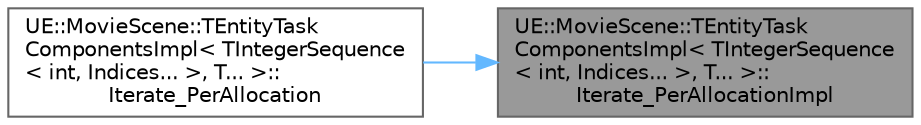 digraph "UE::MovieScene::TEntityTaskComponentsImpl&lt; TIntegerSequence&lt; int, Indices... &gt;, T... &gt;::Iterate_PerAllocationImpl"
{
 // INTERACTIVE_SVG=YES
 // LATEX_PDF_SIZE
  bgcolor="transparent";
  edge [fontname=Helvetica,fontsize=10,labelfontname=Helvetica,labelfontsize=10];
  node [fontname=Helvetica,fontsize=10,shape=box,height=0.2,width=0.4];
  rankdir="RL";
  Node1 [id="Node000001",label="UE::MovieScene::TEntityTask\lComponentsImpl\< TIntegerSequence\l\< int, Indices... \>, T... \>::\lIterate_PerAllocationImpl",height=0.2,width=0.4,color="gray40", fillcolor="grey60", style="filled", fontcolor="black",tooltip="Implementation function for Iterate_PerAllocation."];
  Node1 -> Node2 [id="edge1_Node000001_Node000002",dir="back",color="steelblue1",style="solid",tooltip=" "];
  Node2 [id="Node000002",label="UE::MovieScene::TEntityTask\lComponentsImpl\< TIntegerSequence\l\< int, Indices... \>, T... \>::\lIterate_PerAllocation",height=0.2,width=0.4,color="grey40", fillcolor="white", style="filled",URL="$d5/da7/structUE_1_1MovieScene_1_1TEntityTaskComponentsImpl_3_01TIntegerSequence_3_01int_00_01Indices_8_8_8_01_4_00_01T_8_8_8_01_4.html#a7db4b373230de628d02d82e72c588516",tooltip="Perform a thread-safe iteration of all matching allocations within the specified entity manager using..."];
}
